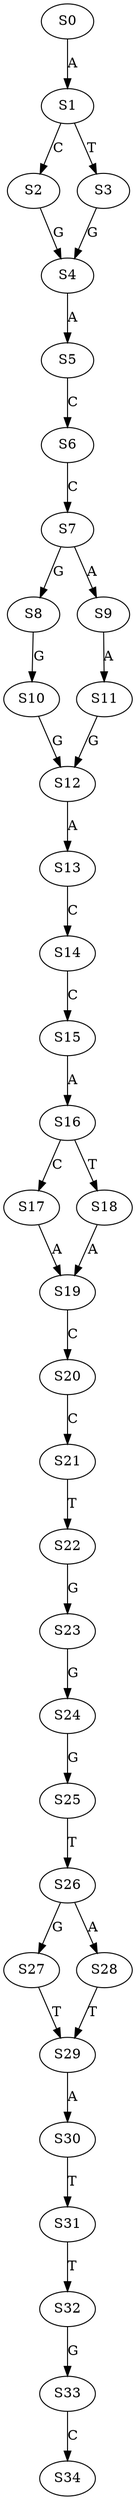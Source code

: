 strict digraph  {
	S0 -> S1 [ label = A ];
	S1 -> S2 [ label = C ];
	S1 -> S3 [ label = T ];
	S2 -> S4 [ label = G ];
	S3 -> S4 [ label = G ];
	S4 -> S5 [ label = A ];
	S5 -> S6 [ label = C ];
	S6 -> S7 [ label = C ];
	S7 -> S8 [ label = G ];
	S7 -> S9 [ label = A ];
	S8 -> S10 [ label = G ];
	S9 -> S11 [ label = A ];
	S10 -> S12 [ label = G ];
	S11 -> S12 [ label = G ];
	S12 -> S13 [ label = A ];
	S13 -> S14 [ label = C ];
	S14 -> S15 [ label = C ];
	S15 -> S16 [ label = A ];
	S16 -> S17 [ label = C ];
	S16 -> S18 [ label = T ];
	S17 -> S19 [ label = A ];
	S18 -> S19 [ label = A ];
	S19 -> S20 [ label = C ];
	S20 -> S21 [ label = C ];
	S21 -> S22 [ label = T ];
	S22 -> S23 [ label = G ];
	S23 -> S24 [ label = G ];
	S24 -> S25 [ label = G ];
	S25 -> S26 [ label = T ];
	S26 -> S27 [ label = G ];
	S26 -> S28 [ label = A ];
	S27 -> S29 [ label = T ];
	S28 -> S29 [ label = T ];
	S29 -> S30 [ label = A ];
	S30 -> S31 [ label = T ];
	S31 -> S32 [ label = T ];
	S32 -> S33 [ label = G ];
	S33 -> S34 [ label = C ];
}

